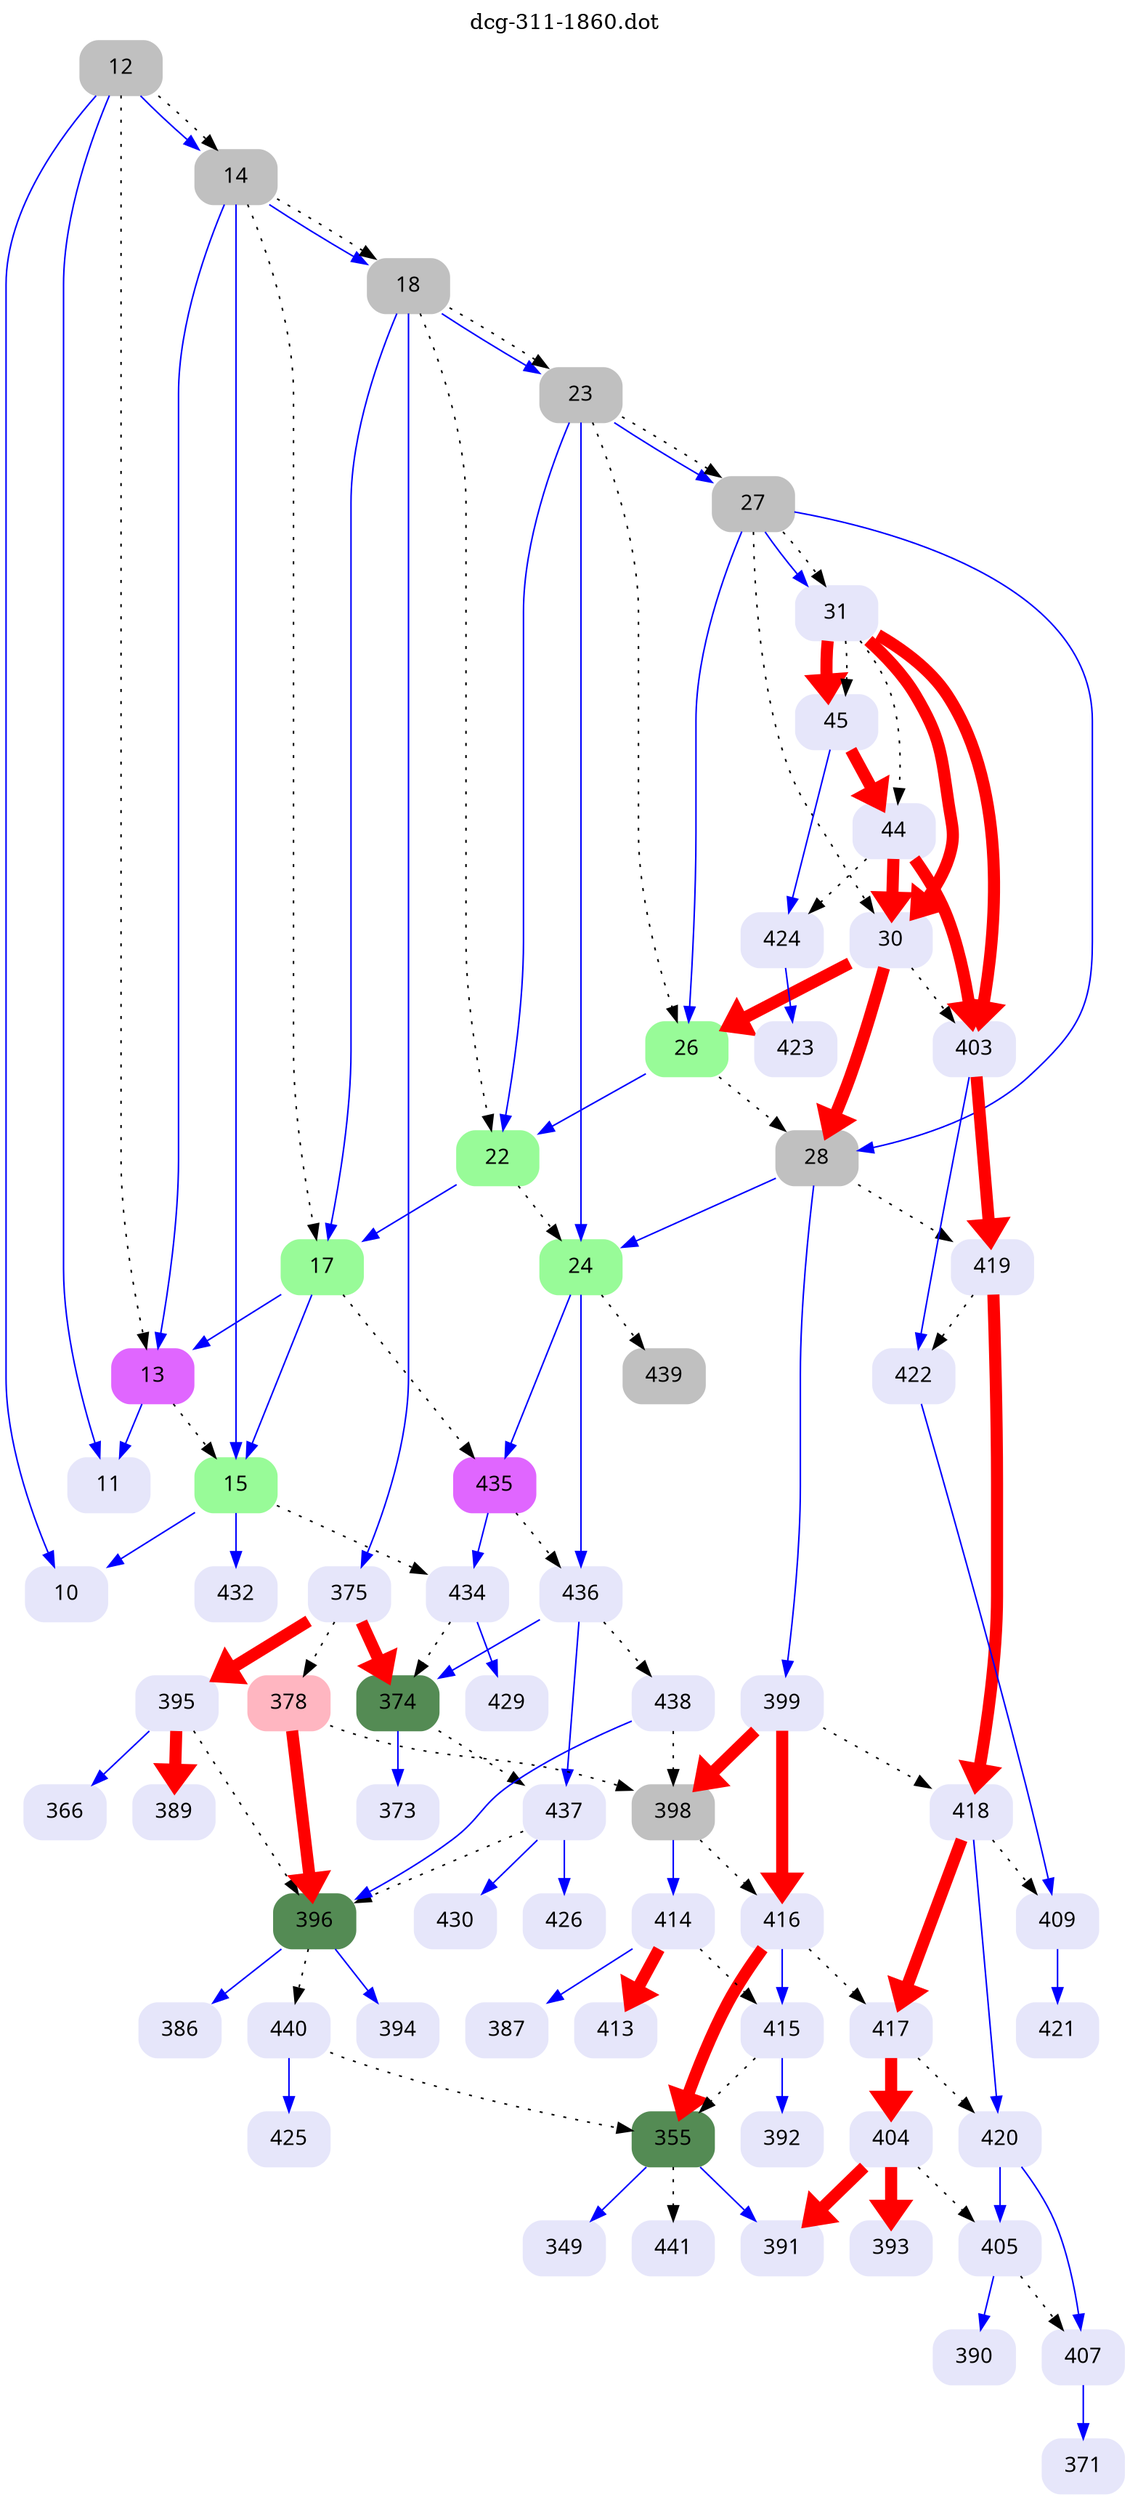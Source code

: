 digraph dcg_311 {
  labelloc="t";
  label="dcg-311-1860.dot";
  node [fontname="sans-serif"];
  node [shape=box style="rounded,filled"];
  n12 [label="12" color=grey];
  n12 -> n11 [color=blue penwidth=1];
  n12 -> n10 [color=blue penwidth=1];
  n12 -> n14 [color=blue penwidth=1];
  n12 -> n13 [style=dotted,label=""];
  n12 -> n14 [style=dotted,label=""];
  n14 [label="14" color=grey];
  n14 -> n13 [color=blue penwidth=1];
  n14 -> n15 [color=blue penwidth=1];
  n14 -> n18 [color=blue penwidth=1];
  n14 -> n17 [style=dotted,label=""];
  n14 -> n18 [style=dotted,label=""];
  n18 [label="18" color=grey];
  n18 -> n17 [color=blue penwidth=1];
  n18 -> n375 [color=blue penwidth=1];
  n18 -> n23 [color=blue penwidth=1];
  n18 -> n22 [style=dotted,label=""];
  n18 -> n23 [style=dotted,label=""];
  n23 [label="23" color=grey];
  n23 -> n22 [color=blue penwidth=1];
  n23 -> n24 [color=blue penwidth=1];
  n23 -> n27 [color=blue penwidth=1];
  n23 -> n26 [style=dotted,label=""];
  n23 -> n27 [style=dotted,label=""];
  n27 [label="27" color=grey];
  n27 -> n26 [color=blue penwidth=1];
  n27 -> n28 [color=blue penwidth=1];
  n27 -> n31 [color=blue penwidth=1];
  n27 -> n30 [style=dotted,label=""];
  n27 -> n31 [style=dotted,label=""];
  n31 [label="31" color=lavender];
  n31 -> n30 [color=red penwidth=8];
  n31 -> n403 [color=red penwidth=8];
  n31 -> n45 [color=red penwidth=8];
  n31 -> n44 [style=dotted,label=""];
  n31 -> n45 [style=dotted,label=""];
  n45 [label="45" color=lavender];
  n45 -> n44 [color=red penwidth=8];
  n45 -> n424 [color=blue penwidth=1];
  n424 [label="424" color=lavender];
  n424 -> n423 [color=blue penwidth=1];
  n423 [label="423" color=lavender];
  n44 [label="44" color=lavender];
  n44 -> n30 [color=red penwidth=8];
  n44 -> n403 [color=red penwidth=8];
  n44 -> n424 [style=dotted,label=""];
  n403 [label="403" color=lavender];
  n403 -> n419 [color=red penwidth=8];
  n403 -> n422 [color=blue penwidth=1];
  n422 [label="422" color=lavender];
  n422 -> n409 [color=blue penwidth=1];
  n409 [label="409" color=lavender];
  n409 -> n421 [color=blue penwidth=1];
  n421 [label="421" color=lavender];
  n419 [label="419" color=lavender];
  n419 -> n418 [color=red penwidth=8];
  n419 -> n422 [style=dotted,label=""];
  n418 [label="418" color=lavender];
  n418 -> n417 [color=red penwidth=8];
  n418 -> n420 [color=blue penwidth=1];
  n418 -> n409 [style=dotted,label=""];
  n420 [label="420" color=lavender];
  n420 -> n405 [color=blue penwidth=1];
  n420 -> n407 [color=blue penwidth=1];
  n407 [label="407" color=lavender];
  n407 -> n371 [color=blue penwidth=1];
  n371 [label="371" color=lavender];
  n405 [label="405" color=lavender];
  n405 -> n390 [color=blue penwidth=1];
  n405 -> n407 [style=dotted,label=""];
  n390 [label="390" color=lavender];
  n417 [label="417" color=lavender];
  n417 -> n404 [color=red penwidth=8];
  n417 -> n420 [style=dotted,label=""];
  n404 [label="404" color=lavender];
  n404 -> n393 [color=red penwidth=8];
  n404 -> n391 [color=red penwidth=8];
  n404 -> n405 [style=dotted,label=""];
  n391 [label="391" color=lavender];
  n393 [label="393" color=lavender];
  n30 [label="30" color=lavender];
  n30 -> n26 [color=red penwidth=8];
  n30 -> n28 [color=red penwidth=8];
  n30 -> n403 [style=dotted,label=""];
  n28 [label="28" color=grey];
  n28 -> n24 [color=blue penwidth=1];
  n28 -> n399 [color=blue penwidth=1];
  n28 -> n419 [style=dotted,label=""];
  n399 [label="399" color=lavender];
  n399 -> n398 [color=red penwidth=8];
  n399 -> n416 [color=red penwidth=8];
  n399 -> n418 [style=dotted,label=""];
  n416 [label="416" color=lavender];
  n416 -> n415 [color=blue penwidth=1];
  n416 -> n355 [color=red penwidth=8];
  n416 -> n417 [style=dotted,label=""];
  n355 [label="355" color=palegreen4];
  n355 -> n349 [color=blue penwidth=1];
  n355 -> n391 [color=blue penwidth=1];
  n355 -> n441 [style=dotted,label=""];
  n349 [label="349" color=lavender];
  n441 [label="441" color=lavender];
  n415 [label="415" color=lavender];
  n415 -> n392 [color=blue penwidth=1];
  n415 -> n355 [style=dotted,label=""];
  n392 [label="392" color=lavender];
  n398 [label="398" color=grey];
  n398 -> n414 [color=blue penwidth=1];
  n398 -> n416 [style=dotted,label=""];
  n414 [label="414" color=lavender];
  n414 -> n413 [color=red penwidth=8];
  n414 -> n387 [color=blue penwidth=1];
  n414 -> n415 [style=dotted,label=""];
  n387 [label="387" color=lavender];
  n413 [label="413" color=lavender];
  n24 [label="24" color=palegreen];
  n24 -> n435 [color=blue penwidth=1];
  n24 -> n436 [color=blue penwidth=1];
  n24 -> n439 [style=dotted,label=""];
  n436 [label="436" color=lavender];
  n436 -> n374 [color=blue penwidth=1];
  n436 -> n437 [color=blue penwidth=1];
  n436 -> n438 [style=dotted,label=""];
  n437 [label="437" color=lavender];
  n437 -> n426 [color=blue penwidth=1];
  n437 -> n430 [color=blue penwidth=1];
  n437 -> n396 [style=dotted,label=""];
  n430 [label="430" color=lavender];
  n426 [label="426" color=lavender];
  n396 [label="396" color=palegreen4];
  n396 -> n394 [color=blue penwidth=1];
  n396 -> n386 [color=blue penwidth=1];
  n396 -> n440 [style=dotted,label=""];
  n386 [label="386" color=lavender];
  n394 [label="394" color=lavender];
  n440 [label="440" color=lavender];
  n440 -> n425 [color=blue penwidth=1];
  n440 -> n355 [style=dotted,label=""];
  n425 [label="425" color=lavender];
  n374 [label="374" color=palegreen4];
  n374 -> n373 [color=blue penwidth=1];
  n374 -> n437 [style=dotted,label=""];
  n373 [label="373" color=lavender];
  n438 [label="438" color=lavender];
  n438 -> n396 [color=blue penwidth=1];
  n438 -> n398 [style=dotted,label=""];
  n435 [label="435" color=mediumorchid1];
  n435 -> n434 [color=blue penwidth=1];
  n435 -> n436 [style=dotted,label=""];
  n434 [label="434" color=lavender];
  n434 -> n429 [color=blue penwidth=1];
  n434 -> n374 [style=dotted,label=""];
  n429 [label="429" color=lavender];
  n439 [label="439" color=grey];
  n26 [label="26" color=palegreen];
  n26 -> n22 [color=blue penwidth=1];
  n26 -> n28 [style=dotted,label=""];
  n22 [label="22" color=palegreen];
  n22 -> n17 [color=blue penwidth=1];
  n22 -> n24 [style=dotted,label=""];
  n17 [label="17" color=palegreen];
  n17 -> n13 [color=blue penwidth=1];
  n17 -> n15 [color=blue penwidth=1];
  n17 -> n435 [style=dotted,label=""];
  n15 [label="15" color=palegreen];
  n15 -> n10 [color=blue penwidth=1];
  n15 -> n432 [color=blue penwidth=1];
  n15 -> n434 [style=dotted,label=""];
  n432 [label="432" color=lavender];
  n10 [label="10" color=lavender];
  n13 [label="13" color=mediumorchid1];
  n13 -> n11 [color=blue penwidth=1];
  n13 -> n15 [style=dotted,label=""];
  n11 [label="11" color=lavender];
  n375 [label="375" color=lavender];
  n375 -> n374 [color=red penwidth=8];
  n375 -> n395 [color=red penwidth=8];
  n375 -> n378 [style=dotted,label=""];
  n395 [label="395" color=lavender];
  n395 -> n389 [color=red penwidth=8];
  n395 -> n366 [color=blue penwidth=1];
  n395 -> n396 [style=dotted,label=""];
  n366 [label="366" color=lavender];
  n389 [label="389" color=lavender];
  n378 [label="378" color=lightpink];
  n378 -> n396 [color=red penwidth=8];
  n378 -> n398 [style=dotted,label=""];
}
